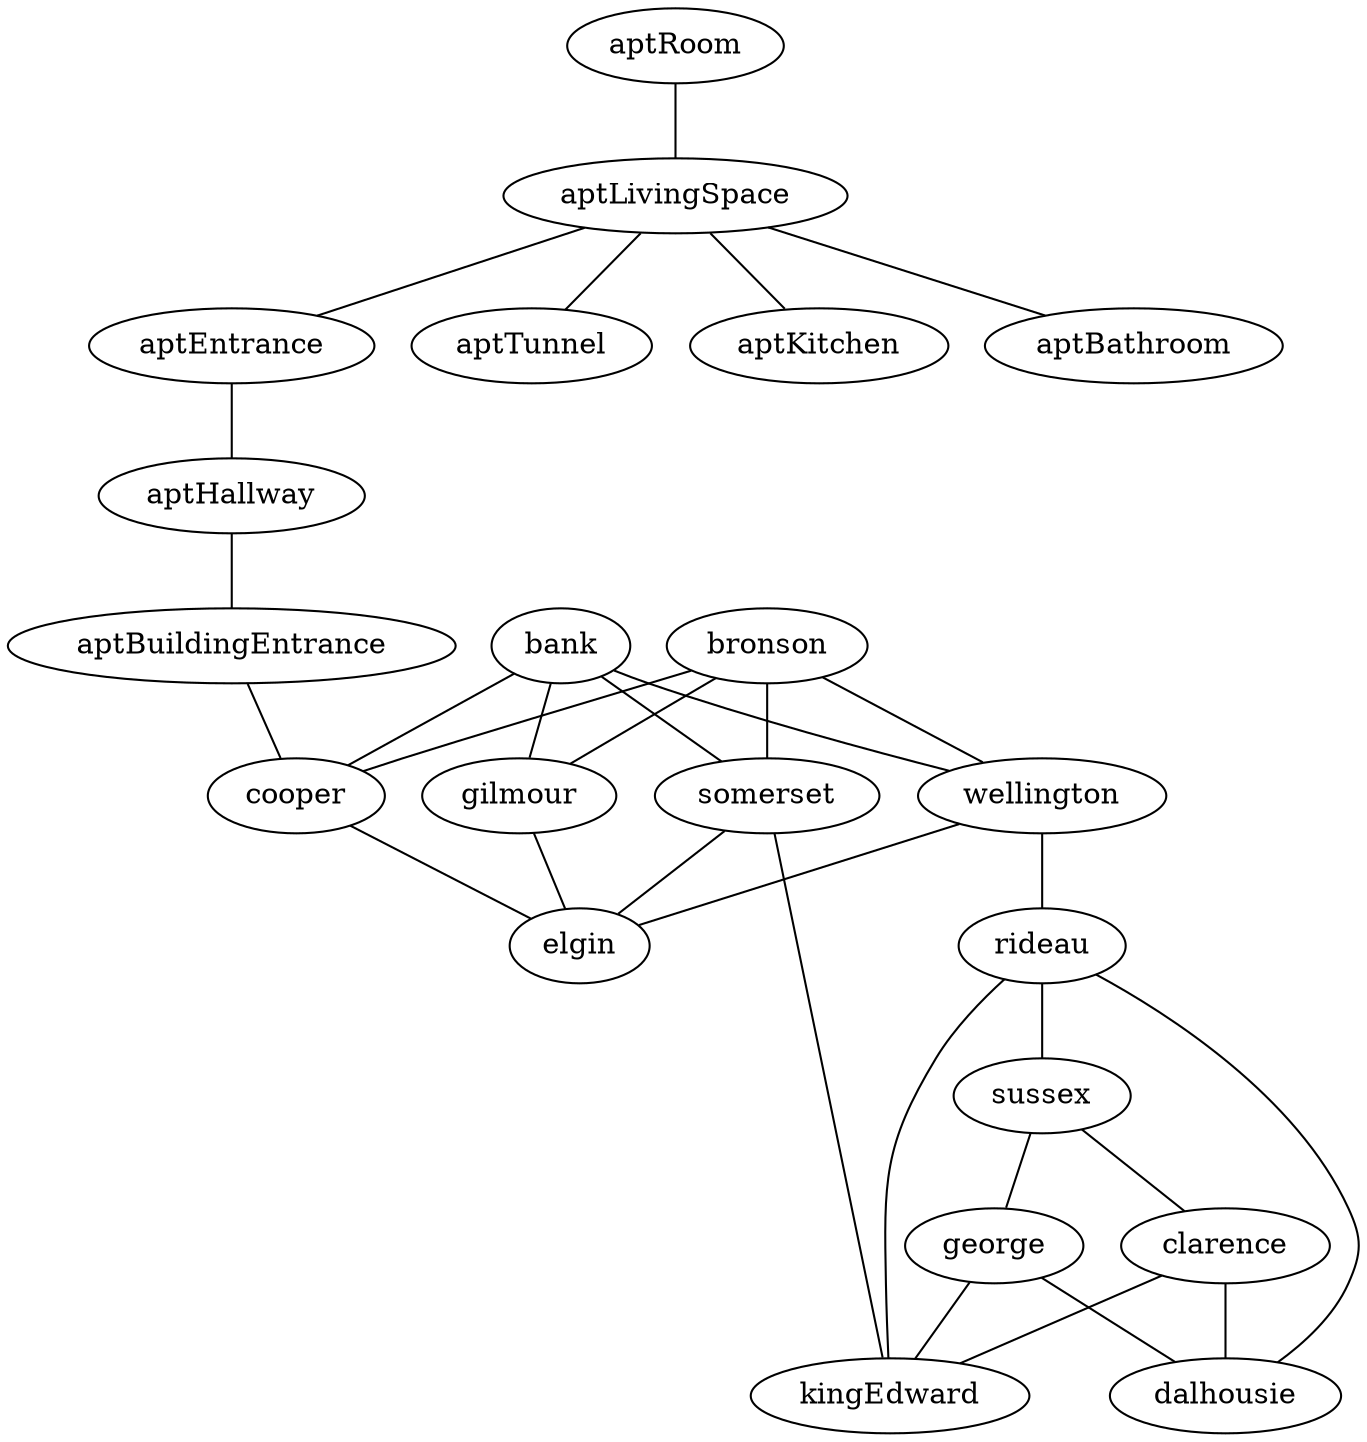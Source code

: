 graph location {

  subgraph streets {
    bank -- wellington -- elgin
    bank -- cooper -- elgin
    bank -- somerset -- elgin
    bank -- gilmour -- elgin

    bronson -- wellington
    bronson -- cooper
    bronson -- somerset
    bronson -- gilmour   

    wellington -- rideau

    rideau -- sussex
    rideau -- dalhousie
    rideau -- kingEdward

    sussex -- george -- dalhousie
    sussex -- clarence -- dalhousie
    somerset -- kingEdward
    george -- kingEdward
    clarence -- kingEdward
  }

  subgraph appartment {
    aptRoom -- aptLivingSpace -- aptTunnel
    aptLivingSpace -- aptKitchen
    aptLivingSpace -- aptBathroom
    aptLivingSpace -- aptEntrance -- aptHallway 
    aptHallway -- aptBuildingEntrance -- cooper
  }
}